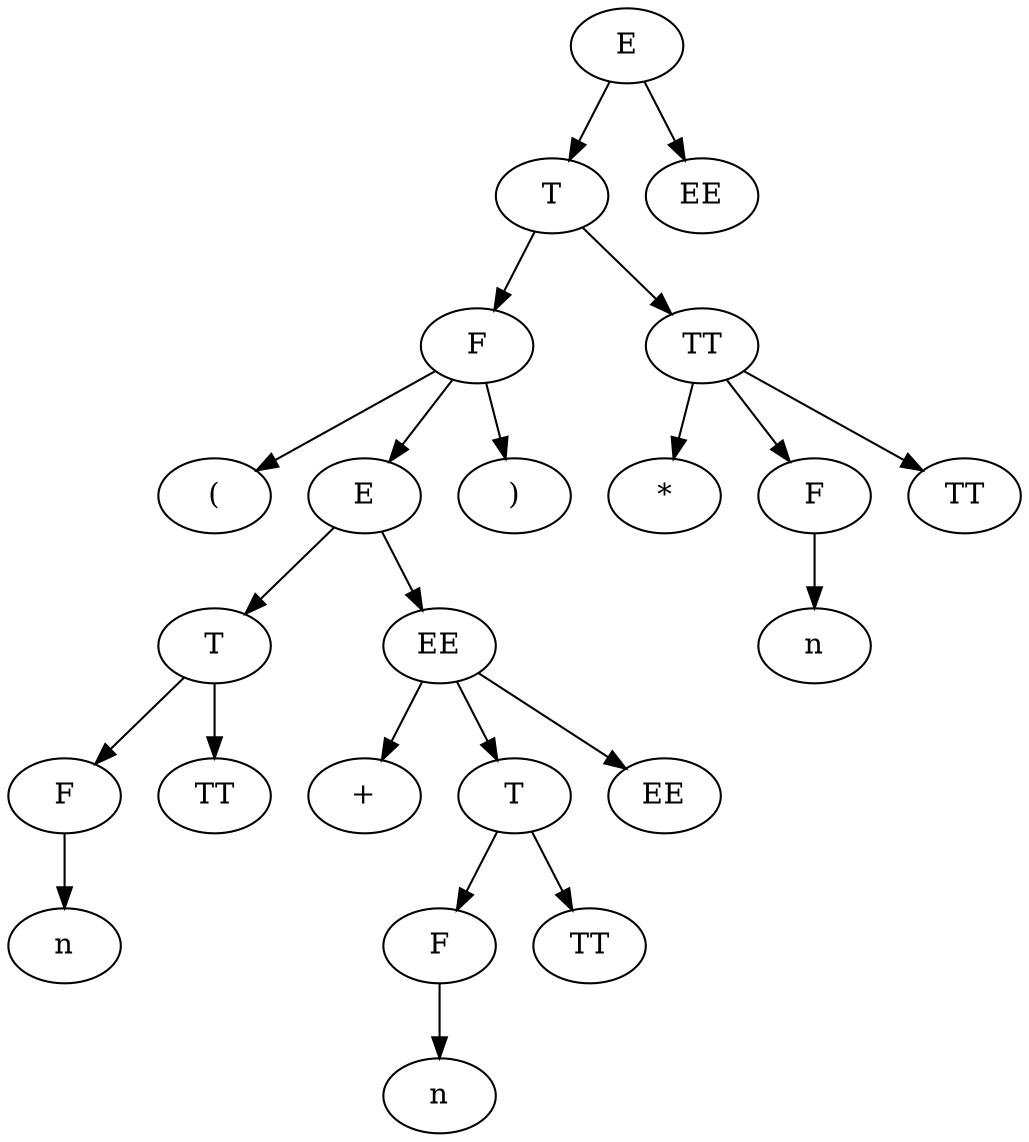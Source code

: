 digraph ParserResult {
"NonTerminal[name=E]_22" [label="E"]
"NonTerminal[name=T]_20" [label="T"]
"NonTerminal[name=E]_22"->"NonTerminal[name=T]_20";
"NonTerminal[name=T]_20" [label="T"]
"NonTerminal[name=F]_14" [label="F"]
"NonTerminal[name=T]_20"->"NonTerminal[name=F]_14";
"NonTerminal[name=F]_14" [label="F"]
"Token{name='(', value='('}_0" [label="("]
"NonTerminal[name=F]_14"->"Token{name='(', value='('}_0";
"Token{name='(', value='('}_0" [label="("]
"NonTerminal[name=E]_12" [label="E"]
"NonTerminal[name=F]_14"->"NonTerminal[name=E]_12";
"NonTerminal[name=E]_12" [label="E"]
"NonTerminal[name=T]_4" [label="T"]
"NonTerminal[name=E]_12"->"NonTerminal[name=T]_4";
"NonTerminal[name=T]_4" [label="T"]
"NonTerminal[name=F]_2" [label="F"]
"NonTerminal[name=T]_4"->"NonTerminal[name=F]_2";
"NonTerminal[name=F]_2" [label="F"]
"Token{name='n', value='1'}_1" [label="n"]
"NonTerminal[name=F]_2"->"Token{name='n', value='1'}_1";
"Token{name='n', value='1'}_1" [label="n"]
"NonTerminal[name=TT]_3" [label="TT"]
"NonTerminal[name=T]_4"->"NonTerminal[name=TT]_3";
"NonTerminal[name=TT]_3" [label="TT"]
"NonTerminal[name=EE]_11" [label="EE"]
"NonTerminal[name=E]_12"->"NonTerminal[name=EE]_11";
"NonTerminal[name=EE]_11" [label="EE"]
"Token{name='+', value='+'}_5" [label="+"]
"NonTerminal[name=EE]_11"->"Token{name='+', value='+'}_5";
"Token{name='+', value='+'}_5" [label="+"]
"NonTerminal[name=T]_9" [label="T"]
"NonTerminal[name=EE]_11"->"NonTerminal[name=T]_9";
"NonTerminal[name=T]_9" [label="T"]
"NonTerminal[name=F]_7" [label="F"]
"NonTerminal[name=T]_9"->"NonTerminal[name=F]_7";
"NonTerminal[name=F]_7" [label="F"]
"Token{name='n', value='2'}_6" [label="n"]
"NonTerminal[name=F]_7"->"Token{name='n', value='2'}_6";
"Token{name='n', value='2'}_6" [label="n"]
"NonTerminal[name=TT]_8" [label="TT"]
"NonTerminal[name=T]_9"->"NonTerminal[name=TT]_8";
"NonTerminal[name=TT]_8" [label="TT"]
"NonTerminal[name=EE]_10" [label="EE"]
"NonTerminal[name=EE]_11"->"NonTerminal[name=EE]_10";
"NonTerminal[name=EE]_10" [label="EE"]
"Token{name=')', value=')'}_13" [label=")"]
"NonTerminal[name=F]_14"->"Token{name=')', value=')'}_13";
"Token{name=')', value=')'}_13" [label=")"]
"NonTerminal[name=TT]_19" [label="TT"]
"NonTerminal[name=T]_20"->"NonTerminal[name=TT]_19";
"NonTerminal[name=TT]_19" [label="TT"]
"Token{name='*', value='*'}_15" [label="*"]
"NonTerminal[name=TT]_19"->"Token{name='*', value='*'}_15";
"Token{name='*', value='*'}_15" [label="*"]
"NonTerminal[name=F]_17" [label="F"]
"NonTerminal[name=TT]_19"->"NonTerminal[name=F]_17";
"NonTerminal[name=F]_17" [label="F"]
"Token{name='n', value='3'}_16" [label="n"]
"NonTerminal[name=F]_17"->"Token{name='n', value='3'}_16";
"Token{name='n', value='3'}_16" [label="n"]
"NonTerminal[name=TT]_18" [label="TT"]
"NonTerminal[name=TT]_19"->"NonTerminal[name=TT]_18";
"NonTerminal[name=TT]_18" [label="TT"]
"NonTerminal[name=EE]_21" [label="EE"]
"NonTerminal[name=E]_22"->"NonTerminal[name=EE]_21";
"NonTerminal[name=EE]_21" [label="EE"]
}
